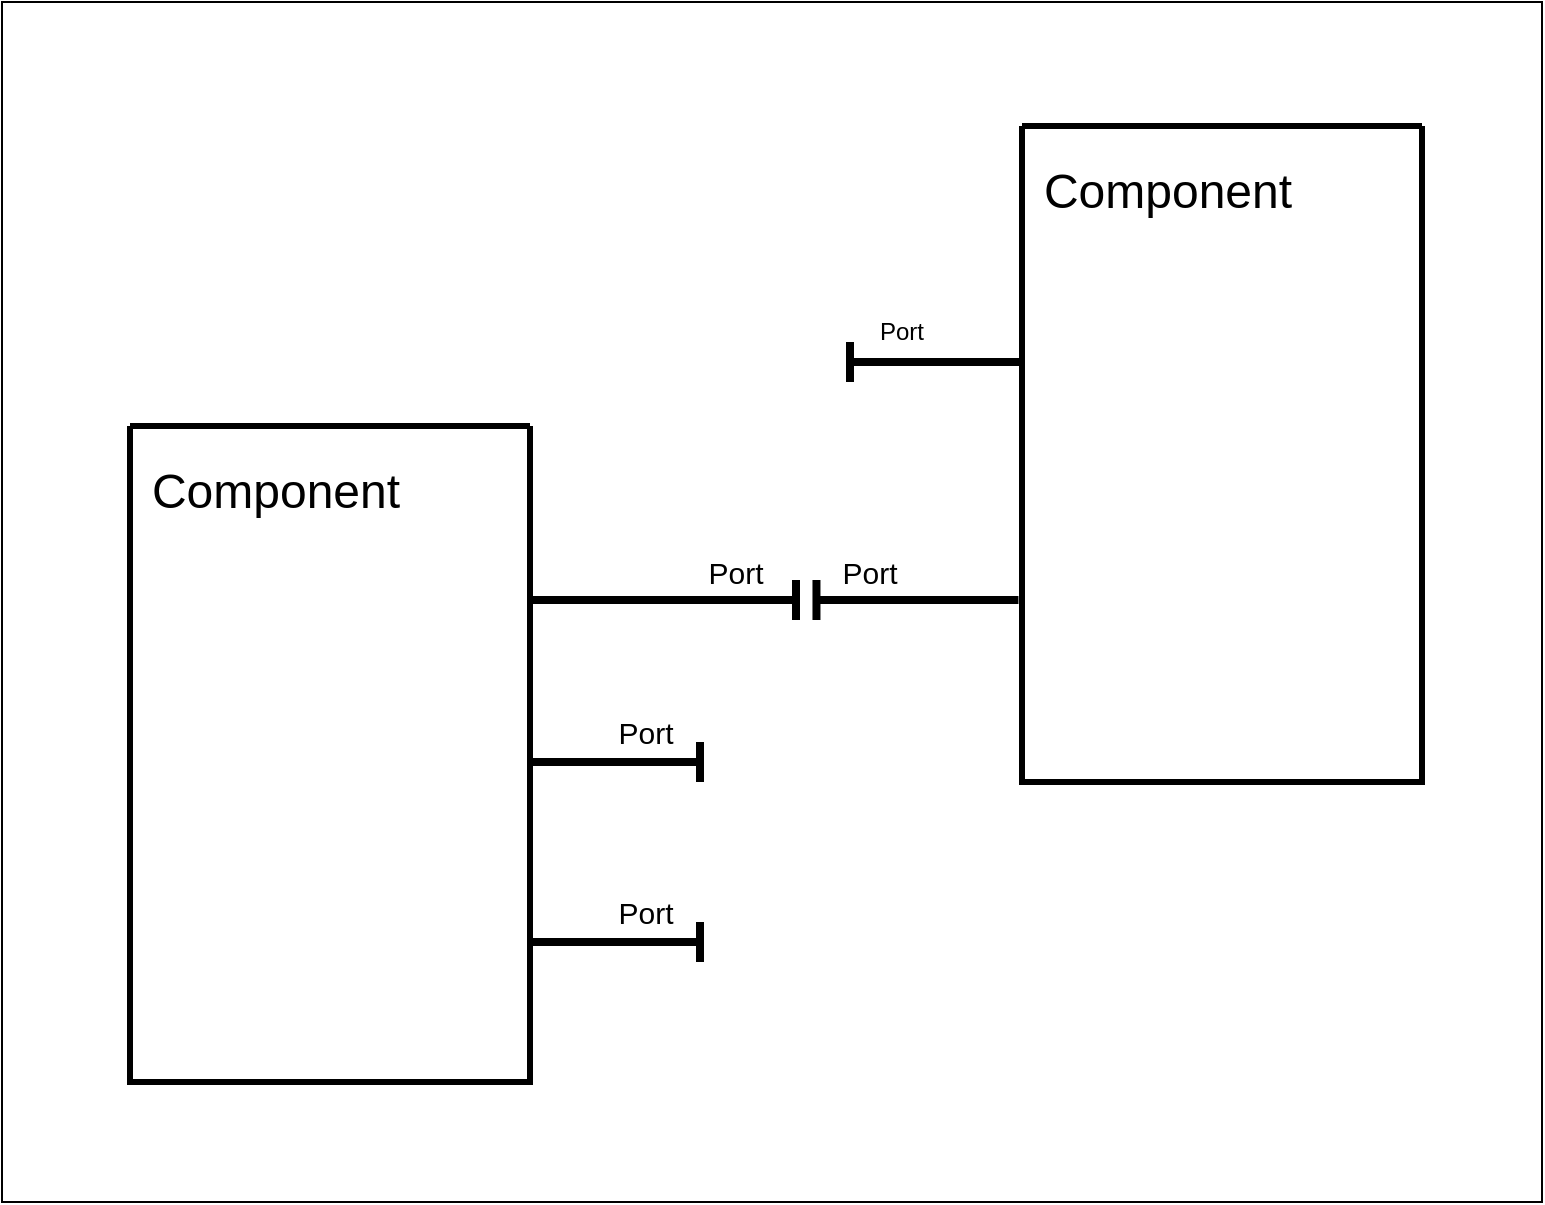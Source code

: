 <mxfile>
    <diagram name="第 1 页" id="DQjazIqDVvQk_1o57qu3">
        <mxGraphModel dx="1244" dy="1093" grid="1" gridSize="10" guides="1" tooltips="1" connect="1" arrows="1" fold="1" page="1" pageScale="1" pageWidth="827" pageHeight="1169" math="0" shadow="0">
            <root>
                <mxCell id="0"/>
                <mxCell id="1" parent="0"/>
                <mxCell id="3" value="" style="rounded=0;whiteSpace=wrap;html=1;" vertex="1" parent="1">
                    <mxGeometry x="100" y="70" width="770" height="600" as="geometry"/>
                </mxCell>
                <mxCell id="UR7RlOGPdFgAARnVEzWd-1" value="" style="swimlane;startSize=0;strokeWidth=3;" parent="1" vertex="1">
                    <mxGeometry x="610" y="132" width="200" height="328" as="geometry">
                        <mxRectangle x="154" y="272" width="50" height="40" as="alternateBounds"/>
                    </mxGeometry>
                </mxCell>
                <mxCell id="UR7RlOGPdFgAARnVEzWd-3" value="Component" style="text;html=1;strokeColor=none;fillColor=none;align=center;verticalAlign=middle;whiteSpace=wrap;rounded=0;fontSize=24;" parent="UR7RlOGPdFgAARnVEzWd-1" vertex="1">
                    <mxGeometry x="26" y="18" width="94" height="30" as="geometry"/>
                </mxCell>
                <mxCell id="UR7RlOGPdFgAARnVEzWd-10" value="" style="group" parent="1" vertex="1" connectable="0">
                    <mxGeometry x="346" y="359" width="151" height="20" as="geometry"/>
                </mxCell>
                <mxCell id="UR7RlOGPdFgAARnVEzWd-11" value="" style="endArrow=none;html=1;rounded=0;strokeWidth=4;" parent="UR7RlOGPdFgAARnVEzWd-10" edge="1">
                    <mxGeometry width="50" height="50" relative="1" as="geometry">
                        <mxPoint x="18.875" y="10" as="sourcePoint"/>
                        <mxPoint x="151" y="10" as="targetPoint"/>
                    </mxGeometry>
                </mxCell>
                <mxCell id="UR7RlOGPdFgAARnVEzWd-12" value="" style="endArrow=none;html=1;rounded=0;strokeWidth=4;" parent="UR7RlOGPdFgAARnVEzWd-10" edge="1">
                    <mxGeometry width="50" height="50" relative="1" as="geometry">
                        <mxPoint x="151" y="20" as="sourcePoint"/>
                        <mxPoint x="151" as="targetPoint"/>
                    </mxGeometry>
                </mxCell>
                <mxCell id="UR7RlOGPdFgAARnVEzWd-27" value="Port" style="text;html=1;strokeColor=none;fillColor=none;align=center;verticalAlign=middle;whiteSpace=wrap;rounded=0;fontSize=15;" parent="UR7RlOGPdFgAARnVEzWd-10" vertex="1">
                    <mxGeometry x="91" y="-19" width="60" height="30" as="geometry"/>
                </mxCell>
                <mxCell id="UR7RlOGPdFgAARnVEzWd-13" value="" style="group" parent="1" vertex="1" connectable="0">
                    <mxGeometry x="363" y="440" width="86" height="20" as="geometry"/>
                </mxCell>
                <mxCell id="UR7RlOGPdFgAARnVEzWd-14" value="" style="endArrow=none;html=1;rounded=0;strokeWidth=4;" parent="UR7RlOGPdFgAARnVEzWd-13" edge="1">
                    <mxGeometry width="50" height="50" relative="1" as="geometry">
                        <mxPoint y="10" as="sourcePoint"/>
                        <mxPoint x="86" y="10" as="targetPoint"/>
                    </mxGeometry>
                </mxCell>
                <mxCell id="UR7RlOGPdFgAARnVEzWd-15" value="" style="endArrow=none;html=1;rounded=0;strokeWidth=4;" parent="UR7RlOGPdFgAARnVEzWd-13" edge="1">
                    <mxGeometry width="50" height="50" relative="1" as="geometry">
                        <mxPoint x="86" y="20" as="sourcePoint"/>
                        <mxPoint x="86" as="targetPoint"/>
                    </mxGeometry>
                </mxCell>
                <mxCell id="UR7RlOGPdFgAARnVEzWd-16" value="" style="group" parent="1" vertex="1" connectable="0">
                    <mxGeometry x="363" y="530" width="86" height="20" as="geometry"/>
                </mxCell>
                <mxCell id="UR7RlOGPdFgAARnVEzWd-17" value="" style="endArrow=none;html=1;rounded=0;strokeWidth=4;" parent="UR7RlOGPdFgAARnVEzWd-16" edge="1">
                    <mxGeometry width="50" height="50" relative="1" as="geometry">
                        <mxPoint y="10" as="sourcePoint"/>
                        <mxPoint x="86" y="10" as="targetPoint"/>
                    </mxGeometry>
                </mxCell>
                <mxCell id="UR7RlOGPdFgAARnVEzWd-18" value="" style="endArrow=none;html=1;rounded=0;strokeWidth=4;" parent="UR7RlOGPdFgAARnVEzWd-16" edge="1">
                    <mxGeometry width="50" height="50" relative="1" as="geometry">
                        <mxPoint x="86" y="20" as="sourcePoint"/>
                        <mxPoint x="86" as="targetPoint"/>
                    </mxGeometry>
                </mxCell>
                <mxCell id="UR7RlOGPdFgAARnVEzWd-19" value="" style="group;rotation=-180;" parent="1" vertex="1" connectable="0">
                    <mxGeometry x="488" y="359" width="101" height="20" as="geometry"/>
                </mxCell>
                <mxCell id="UR7RlOGPdFgAARnVEzWd-20" value="" style="endArrow=none;html=1;rounded=0;strokeWidth=4;" parent="UR7RlOGPdFgAARnVEzWd-19" edge="1">
                    <mxGeometry width="50" height="50" relative="1" as="geometry">
                        <mxPoint x="120.236" y="10" as="sourcePoint"/>
                        <mxPoint x="19.236" y="10" as="targetPoint"/>
                    </mxGeometry>
                </mxCell>
                <mxCell id="UR7RlOGPdFgAARnVEzWd-21" value="" style="endArrow=none;html=1;rounded=0;strokeWidth=4;" parent="UR7RlOGPdFgAARnVEzWd-19" edge="1">
                    <mxGeometry width="50" height="50" relative="1" as="geometry">
                        <mxPoint x="19.236" as="sourcePoint"/>
                        <mxPoint x="19.236" y="20" as="targetPoint"/>
                    </mxGeometry>
                </mxCell>
                <mxCell id="UR7RlOGPdFgAARnVEzWd-22" value="" style="swimlane;startSize=0;strokeWidth=3;" parent="1" vertex="1">
                    <mxGeometry x="164" y="282" width="200" height="328" as="geometry">
                        <mxRectangle x="154" y="272" width="50" height="40" as="alternateBounds"/>
                    </mxGeometry>
                </mxCell>
                <mxCell id="UR7RlOGPdFgAARnVEzWd-23" value="Component" style="text;html=1;strokeColor=none;fillColor=none;align=center;verticalAlign=middle;whiteSpace=wrap;rounded=0;fontSize=24;" parent="UR7RlOGPdFgAARnVEzWd-22" vertex="1">
                    <mxGeometry x="26" y="18" width="94" height="30" as="geometry"/>
                </mxCell>
                <mxCell id="UR7RlOGPdFgAARnVEzWd-24" value="" style="group;rotation=-180;fontSize=15;" parent="1" vertex="1" connectable="0">
                    <mxGeometry x="524" y="240" width="86" height="20" as="geometry"/>
                </mxCell>
                <mxCell id="UR7RlOGPdFgAARnVEzWd-25" value="" style="endArrow=none;html=1;rounded=0;strokeWidth=4;" parent="UR7RlOGPdFgAARnVEzWd-24" edge="1">
                    <mxGeometry width="50" height="50" relative="1" as="geometry">
                        <mxPoint x="86" y="10" as="sourcePoint"/>
                        <mxPoint y="10" as="targetPoint"/>
                    </mxGeometry>
                </mxCell>
                <mxCell id="UR7RlOGPdFgAARnVEzWd-26" value="" style="endArrow=none;html=1;rounded=0;strokeWidth=4;" parent="UR7RlOGPdFgAARnVEzWd-24" edge="1">
                    <mxGeometry width="50" height="50" relative="1" as="geometry">
                        <mxPoint as="sourcePoint"/>
                        <mxPoint y="20" as="targetPoint"/>
                    </mxGeometry>
                </mxCell>
                <mxCell id="UR7RlOGPdFgAARnVEzWd-32" value="Port" style="text;html=1;strokeColor=none;fillColor=none;align=center;verticalAlign=middle;whiteSpace=wrap;rounded=0;" parent="UR7RlOGPdFgAARnVEzWd-24" vertex="1">
                    <mxGeometry x="-4" y="-20.0" width="60" height="30" as="geometry"/>
                </mxCell>
                <mxCell id="UR7RlOGPdFgAARnVEzWd-31" value="Port" style="text;html=1;strokeColor=none;fillColor=none;align=center;verticalAlign=middle;whiteSpace=wrap;rounded=0;fontSize=15;" parent="1" vertex="1">
                    <mxGeometry x="392" y="420.0" width="60" height="30" as="geometry"/>
                </mxCell>
                <mxCell id="UR7RlOGPdFgAARnVEzWd-33" value="Port" style="text;html=1;strokeColor=none;fillColor=none;align=center;verticalAlign=middle;whiteSpace=wrap;rounded=0;fontSize=15;" parent="1" vertex="1">
                    <mxGeometry x="392" y="510.0" width="60" height="30" as="geometry"/>
                </mxCell>
                <mxCell id="UR7RlOGPdFgAARnVEzWd-34" value="Port" style="text;html=1;strokeColor=none;fillColor=none;align=center;verticalAlign=middle;whiteSpace=wrap;rounded=0;fontSize=15;" parent="1" vertex="1">
                    <mxGeometry x="504" y="340.0" width="60" height="30" as="geometry"/>
                </mxCell>
            </root>
        </mxGraphModel>
    </diagram>
</mxfile>
